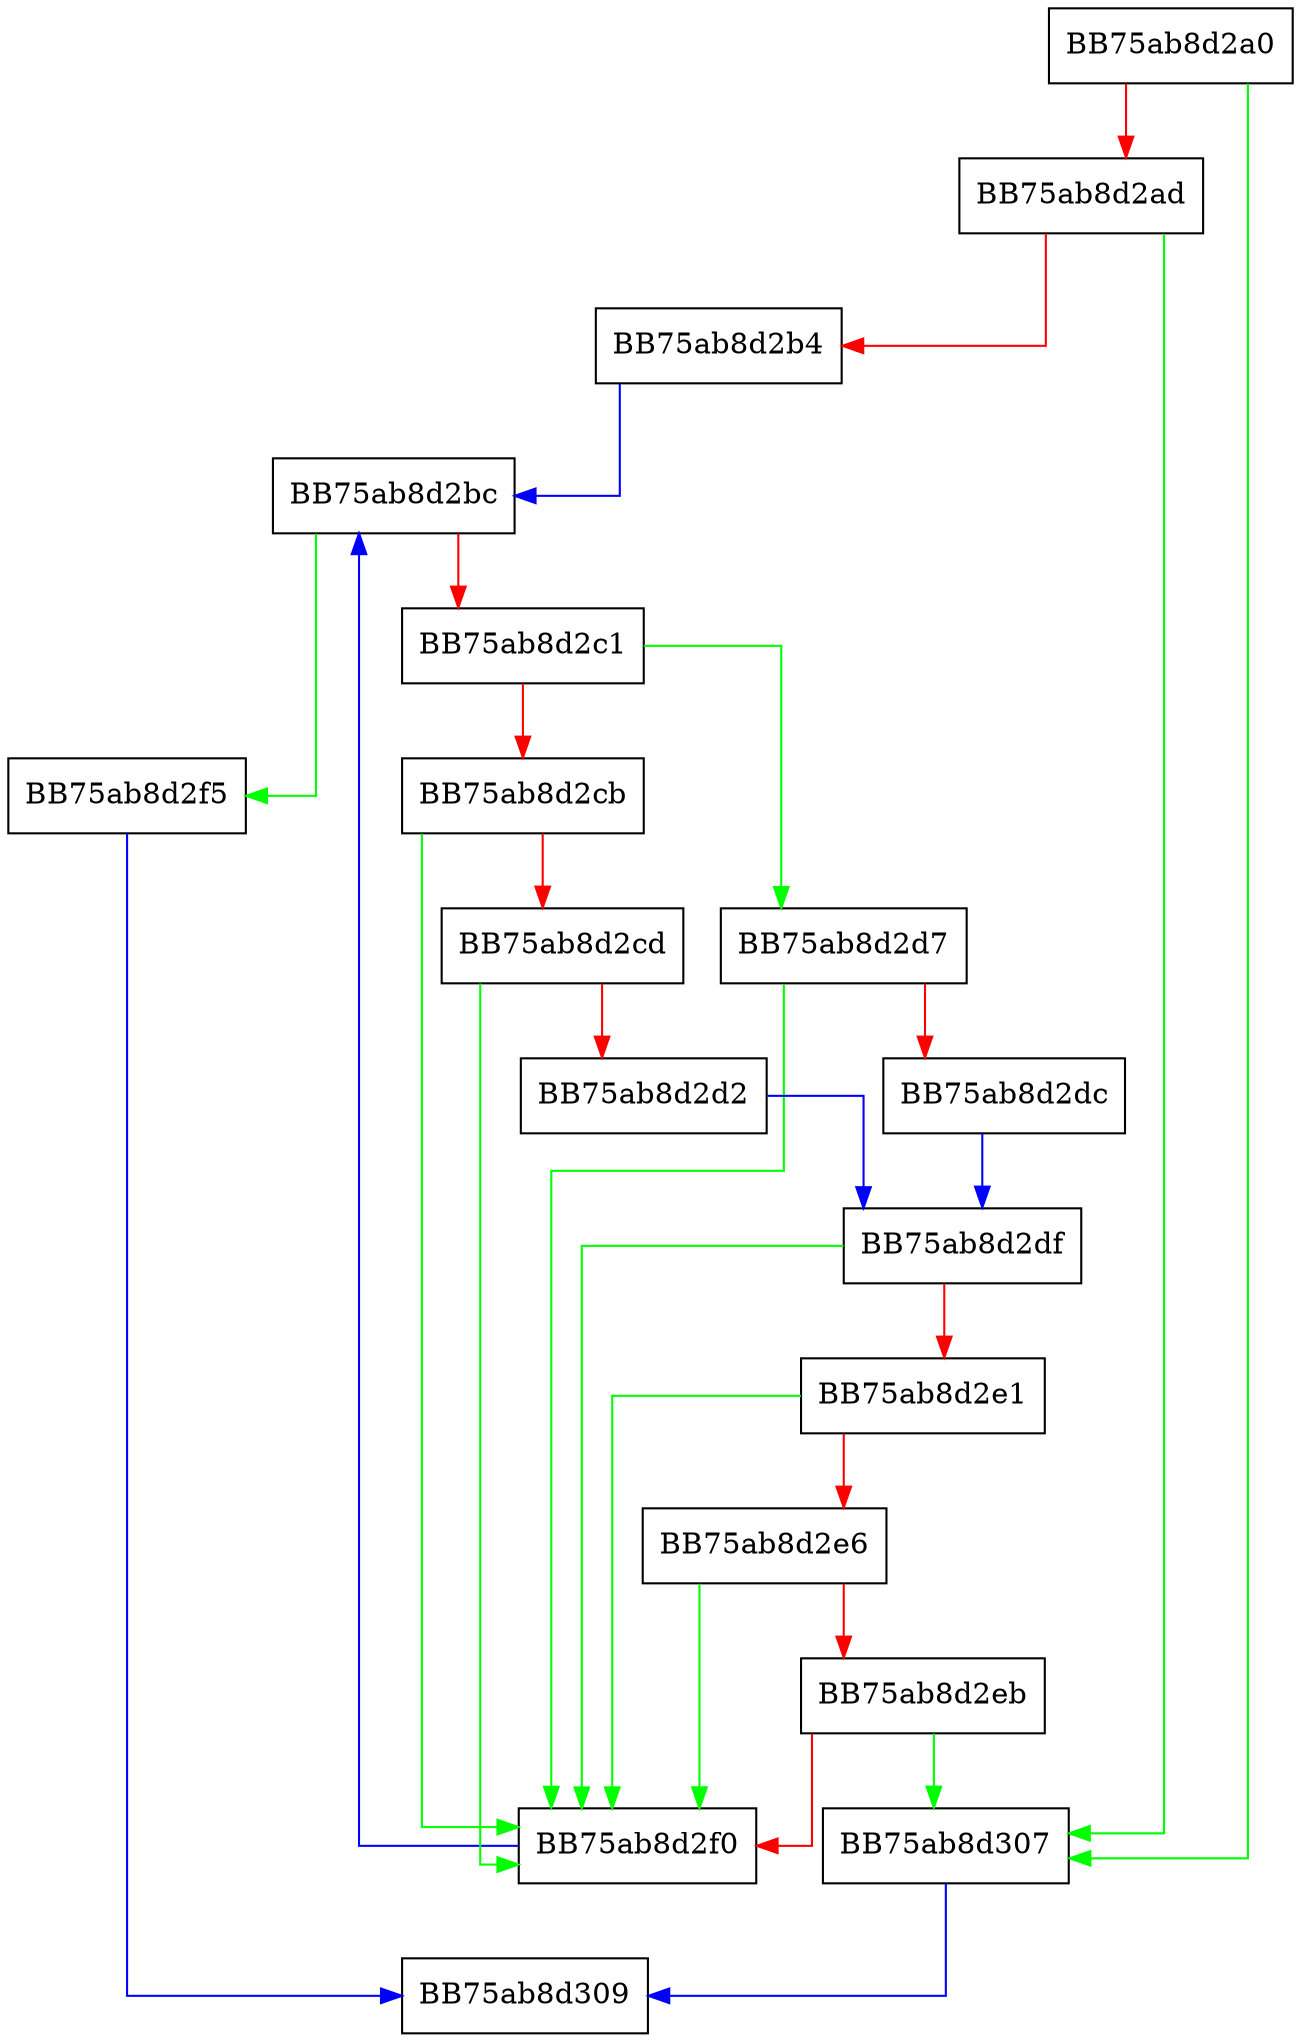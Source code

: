 digraph GetKeyPathAndName {
  node [shape="box"];
  graph [splines=ortho];
  BB75ab8d2a0 -> BB75ab8d307 [color="green"];
  BB75ab8d2a0 -> BB75ab8d2ad [color="red"];
  BB75ab8d2ad -> BB75ab8d307 [color="green"];
  BB75ab8d2ad -> BB75ab8d2b4 [color="red"];
  BB75ab8d2b4 -> BB75ab8d2bc [color="blue"];
  BB75ab8d2bc -> BB75ab8d2f5 [color="green"];
  BB75ab8d2bc -> BB75ab8d2c1 [color="red"];
  BB75ab8d2c1 -> BB75ab8d2d7 [color="green"];
  BB75ab8d2c1 -> BB75ab8d2cb [color="red"];
  BB75ab8d2cb -> BB75ab8d2f0 [color="green"];
  BB75ab8d2cb -> BB75ab8d2cd [color="red"];
  BB75ab8d2cd -> BB75ab8d2f0 [color="green"];
  BB75ab8d2cd -> BB75ab8d2d2 [color="red"];
  BB75ab8d2d2 -> BB75ab8d2df [color="blue"];
  BB75ab8d2d7 -> BB75ab8d2f0 [color="green"];
  BB75ab8d2d7 -> BB75ab8d2dc [color="red"];
  BB75ab8d2dc -> BB75ab8d2df [color="blue"];
  BB75ab8d2df -> BB75ab8d2f0 [color="green"];
  BB75ab8d2df -> BB75ab8d2e1 [color="red"];
  BB75ab8d2e1 -> BB75ab8d2f0 [color="green"];
  BB75ab8d2e1 -> BB75ab8d2e6 [color="red"];
  BB75ab8d2e6 -> BB75ab8d2f0 [color="green"];
  BB75ab8d2e6 -> BB75ab8d2eb [color="red"];
  BB75ab8d2eb -> BB75ab8d307 [color="green"];
  BB75ab8d2eb -> BB75ab8d2f0 [color="red"];
  BB75ab8d2f0 -> BB75ab8d2bc [color="blue"];
  BB75ab8d2f5 -> BB75ab8d309 [color="blue"];
  BB75ab8d307 -> BB75ab8d309 [color="blue"];
}